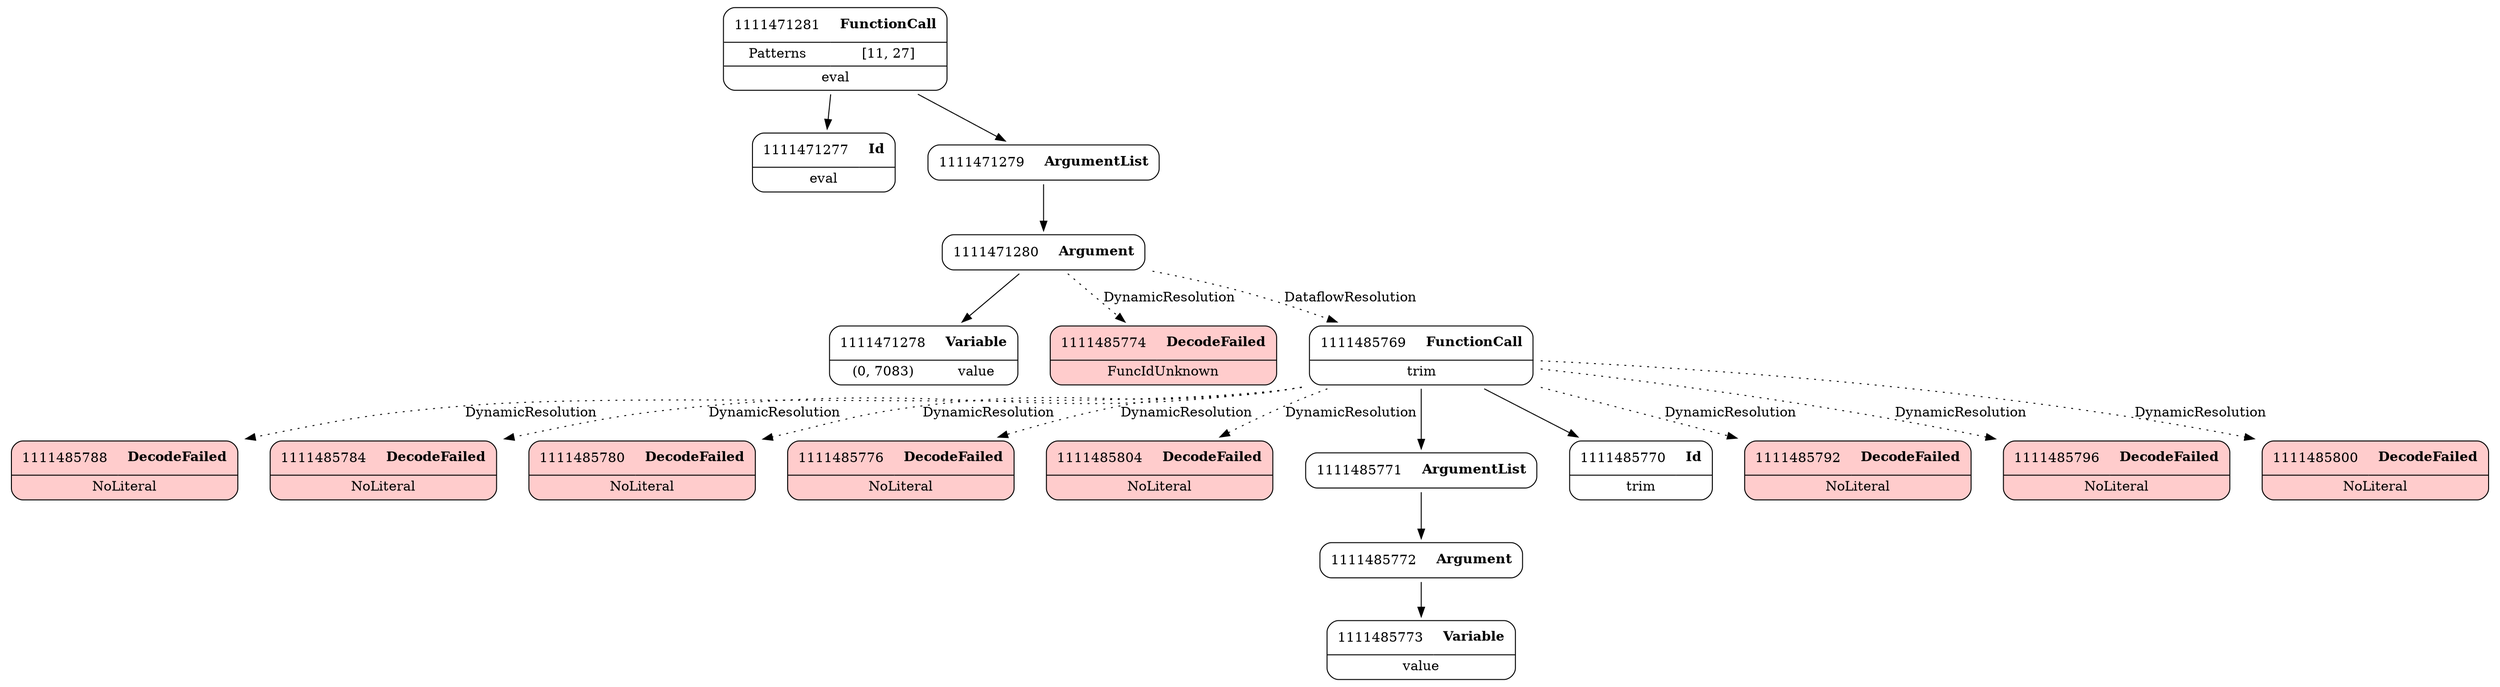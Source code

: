 digraph ast {
node [shape=none];
1111485788 [label=<<TABLE border='1' cellspacing='0' cellpadding='10' style='rounded' bgcolor='#FFCCCC' ><TR><TD border='0'>1111485788</TD><TD border='0'><B>DecodeFailed</B></TD></TR><HR/><TR><TD border='0' cellpadding='5' colspan='2'>NoLiteral</TD></TR></TABLE>>];
1111485784 [label=<<TABLE border='1' cellspacing='0' cellpadding='10' style='rounded' bgcolor='#FFCCCC' ><TR><TD border='0'>1111485784</TD><TD border='0'><B>DecodeFailed</B></TD></TR><HR/><TR><TD border='0' cellpadding='5' colspan='2'>NoLiteral</TD></TR></TABLE>>];
1111485780 [label=<<TABLE border='1' cellspacing='0' cellpadding='10' style='rounded' bgcolor='#FFCCCC' ><TR><TD border='0'>1111485780</TD><TD border='0'><B>DecodeFailed</B></TD></TR><HR/><TR><TD border='0' cellpadding='5' colspan='2'>NoLiteral</TD></TR></TABLE>>];
1111471281 [label=<<TABLE border='1' cellspacing='0' cellpadding='10' style='rounded' ><TR><TD border='0'>1111471281</TD><TD border='0'><B>FunctionCall</B></TD></TR><HR/><TR><TD border='0' cellpadding='5'>Patterns</TD><TD border='0' cellpadding='5'>[11, 27]</TD></TR><HR/><TR><TD border='0' cellpadding='5' colspan='2'>eval</TD></TR></TABLE>>];
1111471281 -> 1111471277 [weight=2];
1111471281 -> 1111471279 [weight=2];
1111471280 [label=<<TABLE border='1' cellspacing='0' cellpadding='10' style='rounded' ><TR><TD border='0'>1111471280</TD><TD border='0'><B>Argument</B></TD></TR></TABLE>>];
1111471280 -> 1111471278 [weight=2];
1111471280 -> 1111485774 [style=dotted,label=DynamicResolution];
1111471280 -> 1111485769 [style=dotted,label=DataflowResolution];
1111485776 [label=<<TABLE border='1' cellspacing='0' cellpadding='10' style='rounded' bgcolor='#FFCCCC' ><TR><TD border='0'>1111485776</TD><TD border='0'><B>DecodeFailed</B></TD></TR><HR/><TR><TD border='0' cellpadding='5' colspan='2'>NoLiteral</TD></TR></TABLE>>];
1111471279 [label=<<TABLE border='1' cellspacing='0' cellpadding='10' style='rounded' ><TR><TD border='0'>1111471279</TD><TD border='0'><B>ArgumentList</B></TD></TR></TABLE>>];
1111471279 -> 1111471280 [weight=2];
1111471278 [label=<<TABLE border='1' cellspacing='0' cellpadding='10' style='rounded' ><TR><TD border='0'>1111471278</TD><TD border='0'><B>Variable</B></TD></TR><HR/><TR><TD border='0' cellpadding='5'>(0, 7083)</TD><TD border='0' cellpadding='5'>value</TD></TR></TABLE>>];
1111485774 [label=<<TABLE border='1' cellspacing='0' cellpadding='10' style='rounded' bgcolor='#FFCCCC' ><TR><TD border='0'>1111485774</TD><TD border='0'><B>DecodeFailed</B></TD></TR><HR/><TR><TD border='0' cellpadding='5' colspan='2'>FuncIdUnknown</TD></TR></TABLE>>];
1111471277 [label=<<TABLE border='1' cellspacing='0' cellpadding='10' style='rounded' ><TR><TD border='0'>1111471277</TD><TD border='0'><B>Id</B></TD></TR><HR/><TR><TD border='0' cellpadding='5' colspan='2'>eval</TD></TR></TABLE>>];
1111485773 [label=<<TABLE border='1' cellspacing='0' cellpadding='10' style='rounded' ><TR><TD border='0'>1111485773</TD><TD border='0'><B>Variable</B></TD></TR><HR/><TR><TD border='0' cellpadding='5' colspan='2'>value</TD></TR></TABLE>>];
1111485772 [label=<<TABLE border='1' cellspacing='0' cellpadding='10' style='rounded' ><TR><TD border='0'>1111485772</TD><TD border='0'><B>Argument</B></TD></TR></TABLE>>];
1111485772 -> 1111485773 [weight=2];
1111485804 [label=<<TABLE border='1' cellspacing='0' cellpadding='10' style='rounded' bgcolor='#FFCCCC' ><TR><TD border='0'>1111485804</TD><TD border='0'><B>DecodeFailed</B></TD></TR><HR/><TR><TD border='0' cellpadding='5' colspan='2'>NoLiteral</TD></TR></TABLE>>];
1111485771 [label=<<TABLE border='1' cellspacing='0' cellpadding='10' style='rounded' ><TR><TD border='0'>1111485771</TD><TD border='0'><B>ArgumentList</B></TD></TR></TABLE>>];
1111485771 -> 1111485772 [weight=2];
1111485770 [label=<<TABLE border='1' cellspacing='0' cellpadding='10' style='rounded' ><TR><TD border='0'>1111485770</TD><TD border='0'><B>Id</B></TD></TR><HR/><TR><TD border='0' cellpadding='5' colspan='2'>trim</TD></TR></TABLE>>];
1111485769 [label=<<TABLE border='1' cellspacing='0' cellpadding='10' style='rounded' ><TR><TD border='0'>1111485769</TD><TD border='0'><B>FunctionCall</B></TD></TR><HR/><TR><TD border='0' cellpadding='5' colspan='2'>trim</TD></TR></TABLE>>];
1111485769 -> 1111485770 [weight=2];
1111485769 -> 1111485771 [weight=2];
1111485769 -> 1111485776 [style=dotted,label=DynamicResolution];
1111485769 -> 1111485780 [style=dotted,label=DynamicResolution];
1111485769 -> 1111485784 [style=dotted,label=DynamicResolution];
1111485769 -> 1111485788 [style=dotted,label=DynamicResolution];
1111485769 -> 1111485792 [style=dotted,label=DynamicResolution];
1111485769 -> 1111485796 [style=dotted,label=DynamicResolution];
1111485769 -> 1111485800 [style=dotted,label=DynamicResolution];
1111485769 -> 1111485804 [style=dotted,label=DynamicResolution];
1111485800 [label=<<TABLE border='1' cellspacing='0' cellpadding='10' style='rounded' bgcolor='#FFCCCC' ><TR><TD border='0'>1111485800</TD><TD border='0'><B>DecodeFailed</B></TD></TR><HR/><TR><TD border='0' cellpadding='5' colspan='2'>NoLiteral</TD></TR></TABLE>>];
1111485796 [label=<<TABLE border='1' cellspacing='0' cellpadding='10' style='rounded' bgcolor='#FFCCCC' ><TR><TD border='0'>1111485796</TD><TD border='0'><B>DecodeFailed</B></TD></TR><HR/><TR><TD border='0' cellpadding='5' colspan='2'>NoLiteral</TD></TR></TABLE>>];
1111485792 [label=<<TABLE border='1' cellspacing='0' cellpadding='10' style='rounded' bgcolor='#FFCCCC' ><TR><TD border='0'>1111485792</TD><TD border='0'><B>DecodeFailed</B></TD></TR><HR/><TR><TD border='0' cellpadding='5' colspan='2'>NoLiteral</TD></TR></TABLE>>];
}
